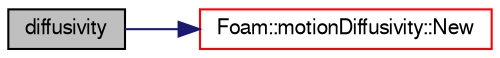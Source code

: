 digraph "diffusivity"
{
  bgcolor="transparent";
  edge [fontname="FreeSans",fontsize="10",labelfontname="FreeSans",labelfontsize="10"];
  node [fontname="FreeSans",fontsize="10",shape=record];
  rankdir="LR";
  Node91 [label="diffusivity",height=0.2,width=0.4,color="black", fillcolor="grey75", style="filled", fontcolor="black"];
  Node91 -> Node92 [color="midnightblue",fontsize="10",style="solid",fontname="FreeSans"];
  Node92 [label="Foam::motionDiffusivity::New",height=0.2,width=0.4,color="red",URL="$a23382.html#a41cda5687154aa5cedec4897c13e49a3",tooltip="Select null constructed. "];
}
